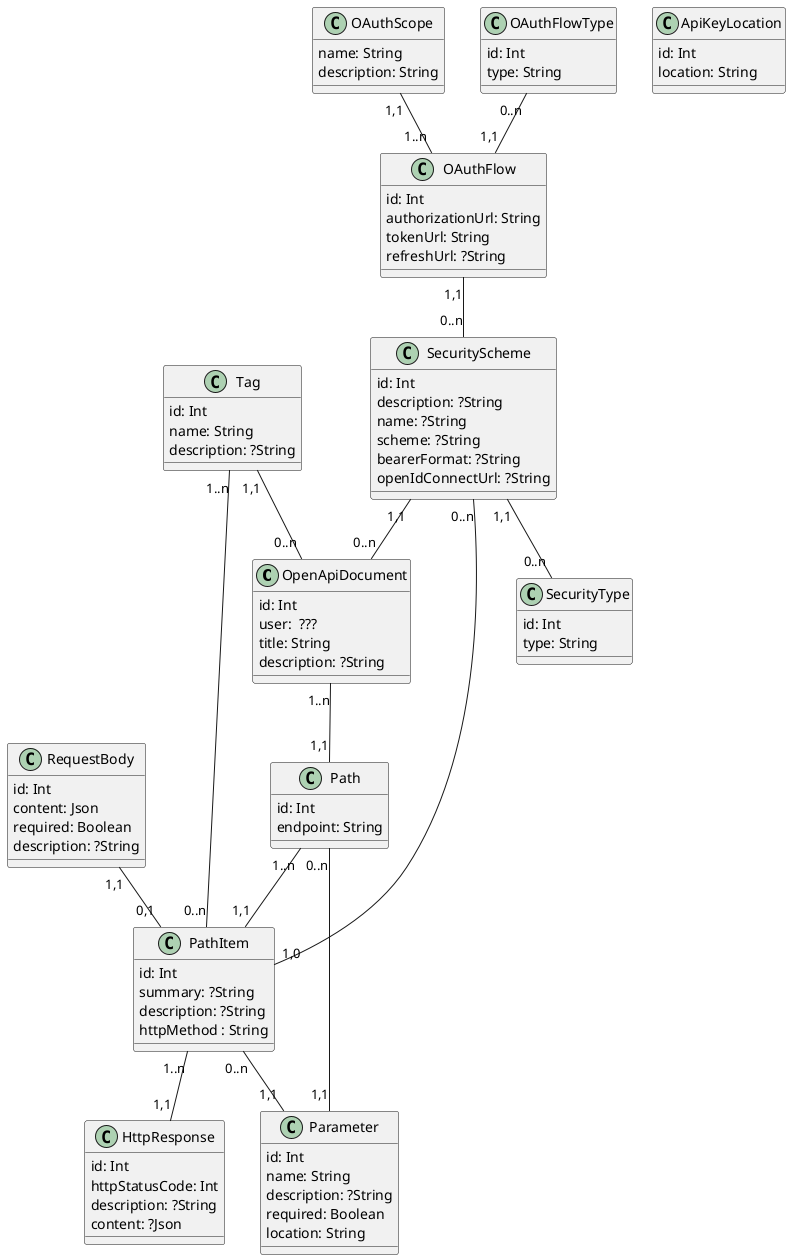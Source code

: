 @startuml Reverse OpenAPI entity relationship diagram

' see https://plantuml.com/fr/ to generate a diagram from this file

' This model is satisfying 3NF (https://en.wikipedia.org/wiki/Database_normalization)

' Root of the OpenAPI document created by the user
' https://swagger.io/specification/#openapi-object
class OpenApiDocument {
    {field} id: Int
    {field} user:  ???
    {field} title: String
    {field} description: ?String
}

' https://swagger.io/specification/#paths-object
class Path {
    {field} id: Int
    {field} endpoint: String
}

' https://swagger.io/specification/#path-item-object and https://swagger.io/specification/#operation-object combined for simplification
class PathItem {
    {field} id: Int
    {field} summary: ?String
    {field} description: ?String
    {field} httpMethod : String
}

' https://swagger.io/specification/#security-scheme-object
class SecurityScheme {
    {field} id: Int
    {field} description: ?String
    {field} name: ?String
    {field} scheme: ?String
    {field} bearerFormat: ?String
    {field} openIdConnectUrl: ?String
}

' https://swagger.io/specification/#security-scheme-object -> see field "type"
class SecurityType {
    {field} id: Int
    {field} type: String
}

' https://swagger.io/specification/#security-scheme-object -> see field "in"
class ApiKeyLocation {
    {field} id: Int
    {field} location: String
}

' https://swagger.io/specification/#oauth-flows-object
class OAuthFlow {
    {field} id: Int
    {field} authorizationUrl: String
    {field} tokenUrl: String
    {field} refreshUrl: ?String
}

' https://swagger.io/specification/#oauth-flow-object -> see field "scopes"
class OAuthScope {
    {field} name: String
    {field} description: String
}

' https://swagger.io/specification/#oauth-flows-object -> all fields names are types
class OAuthFlowType {
    {field} id: Int
    {field} type: String
}

' https://swagger.io/specification/#tag-object
class Tag {
    {field} id: Int
    {field} name: String
    {field} description: ?String
}

' https://swagger.io/specification/#request-body-object
class RequestBody {
    {field} id: Int
    {field} content: Json
    {field} required: Boolean
    {field} description: ?String
}

' https://swagger.io/specification/#parameter-object
class Parameter {
    {field} id: Int
    {field} name: String
    {field} description: ?String
    {field} required: Boolean
    {field} location: String
}

' https://swagger.io/specification/#response-object
class HttpResponse {
    {field} id: Int
    {field} httpStatusCode: Int
    {field} description: ?String
    {field} content: ?Json
}

OpenApiDocument "1..n" -- "1,1" Path /' OpenApiDocument has one or many Path, Path has one OpenAPIDocument '/
Path "0..n" -- "1,1" Parameter /' Path has zero or many Parameter, Parameter has one Path '/
PathItem "0..n" -- "1,1" Parameter /' PathItem has zero or many Parameter, Parameter has one PathItem '/
PathItem "1..n" -- "1,1" HttpResponse /' PathItem has one or many HttpResponse, HttpResponse has one Pathitem '/
Path "1..n" -- "1,1" PathItem /' Path has zero or many PathItem, PathItem has one Path '/
RequestBody "1,1" -- "0,1" PathItem /' RequestBody has one PathItem, PathItem has zero or one PathItem '/
Tag "1,1" -- "0..n" OpenApiDocument /' Tag has one OpenApiDocument, OpenApiDocument has zero or many Tag '/
Tag "1..n" -- "0..n" PathItem /' Tag has one or many PathItem, PathItem has zero or many PathItem '/
SecurityScheme "1,1" -- "0..n" OpenApiDocument /' SecurityScheme has one OpenApiDocument, OpenApiDocument has zero or many SecurityScheme '/
OAuthFlow "1,1" -- "0..n" SecurityScheme /' OAuthFlow has one SecurityScheme, SecurityScheme has zero or many OAuthFlow '/
OAuthFlowType "0..n" -- "1,1" OAuthFlow /' OAuthFlowType has zero or many OAuthFlow, OAuthFlow has one OAuthFlowType '/
OAuthScope "1,1" -- "1..n" OAuthFlow /' OAuthScope has one OAuthFlow, OAuthFlow has one or many OAuthScope '/
SecurityScheme "0..n" -- "1,0" PathItem /' SecurityScheme has zero or many PathItem, PathItem has one or zero SecurityScheme '/
SecurityScheme "1,1" -- "0..n" SecurityType /' SecurityScheme has one SecurityType, SecurityType has zero or many SecurityType '/

@enduml
